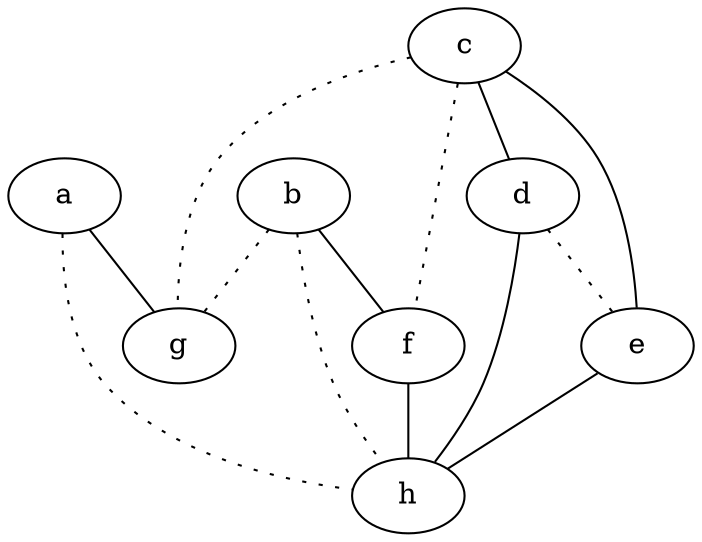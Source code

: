 graph {
a -- g;
a -- h [style=dotted];
b -- f;
b -- g [style=dotted];
b -- h [style=dotted];
c -- d;
c -- e;
c -- f [style=dotted];
c -- g [style=dotted];
d -- e [style=dotted];
d -- h;
e -- h;
f -- h;
}

